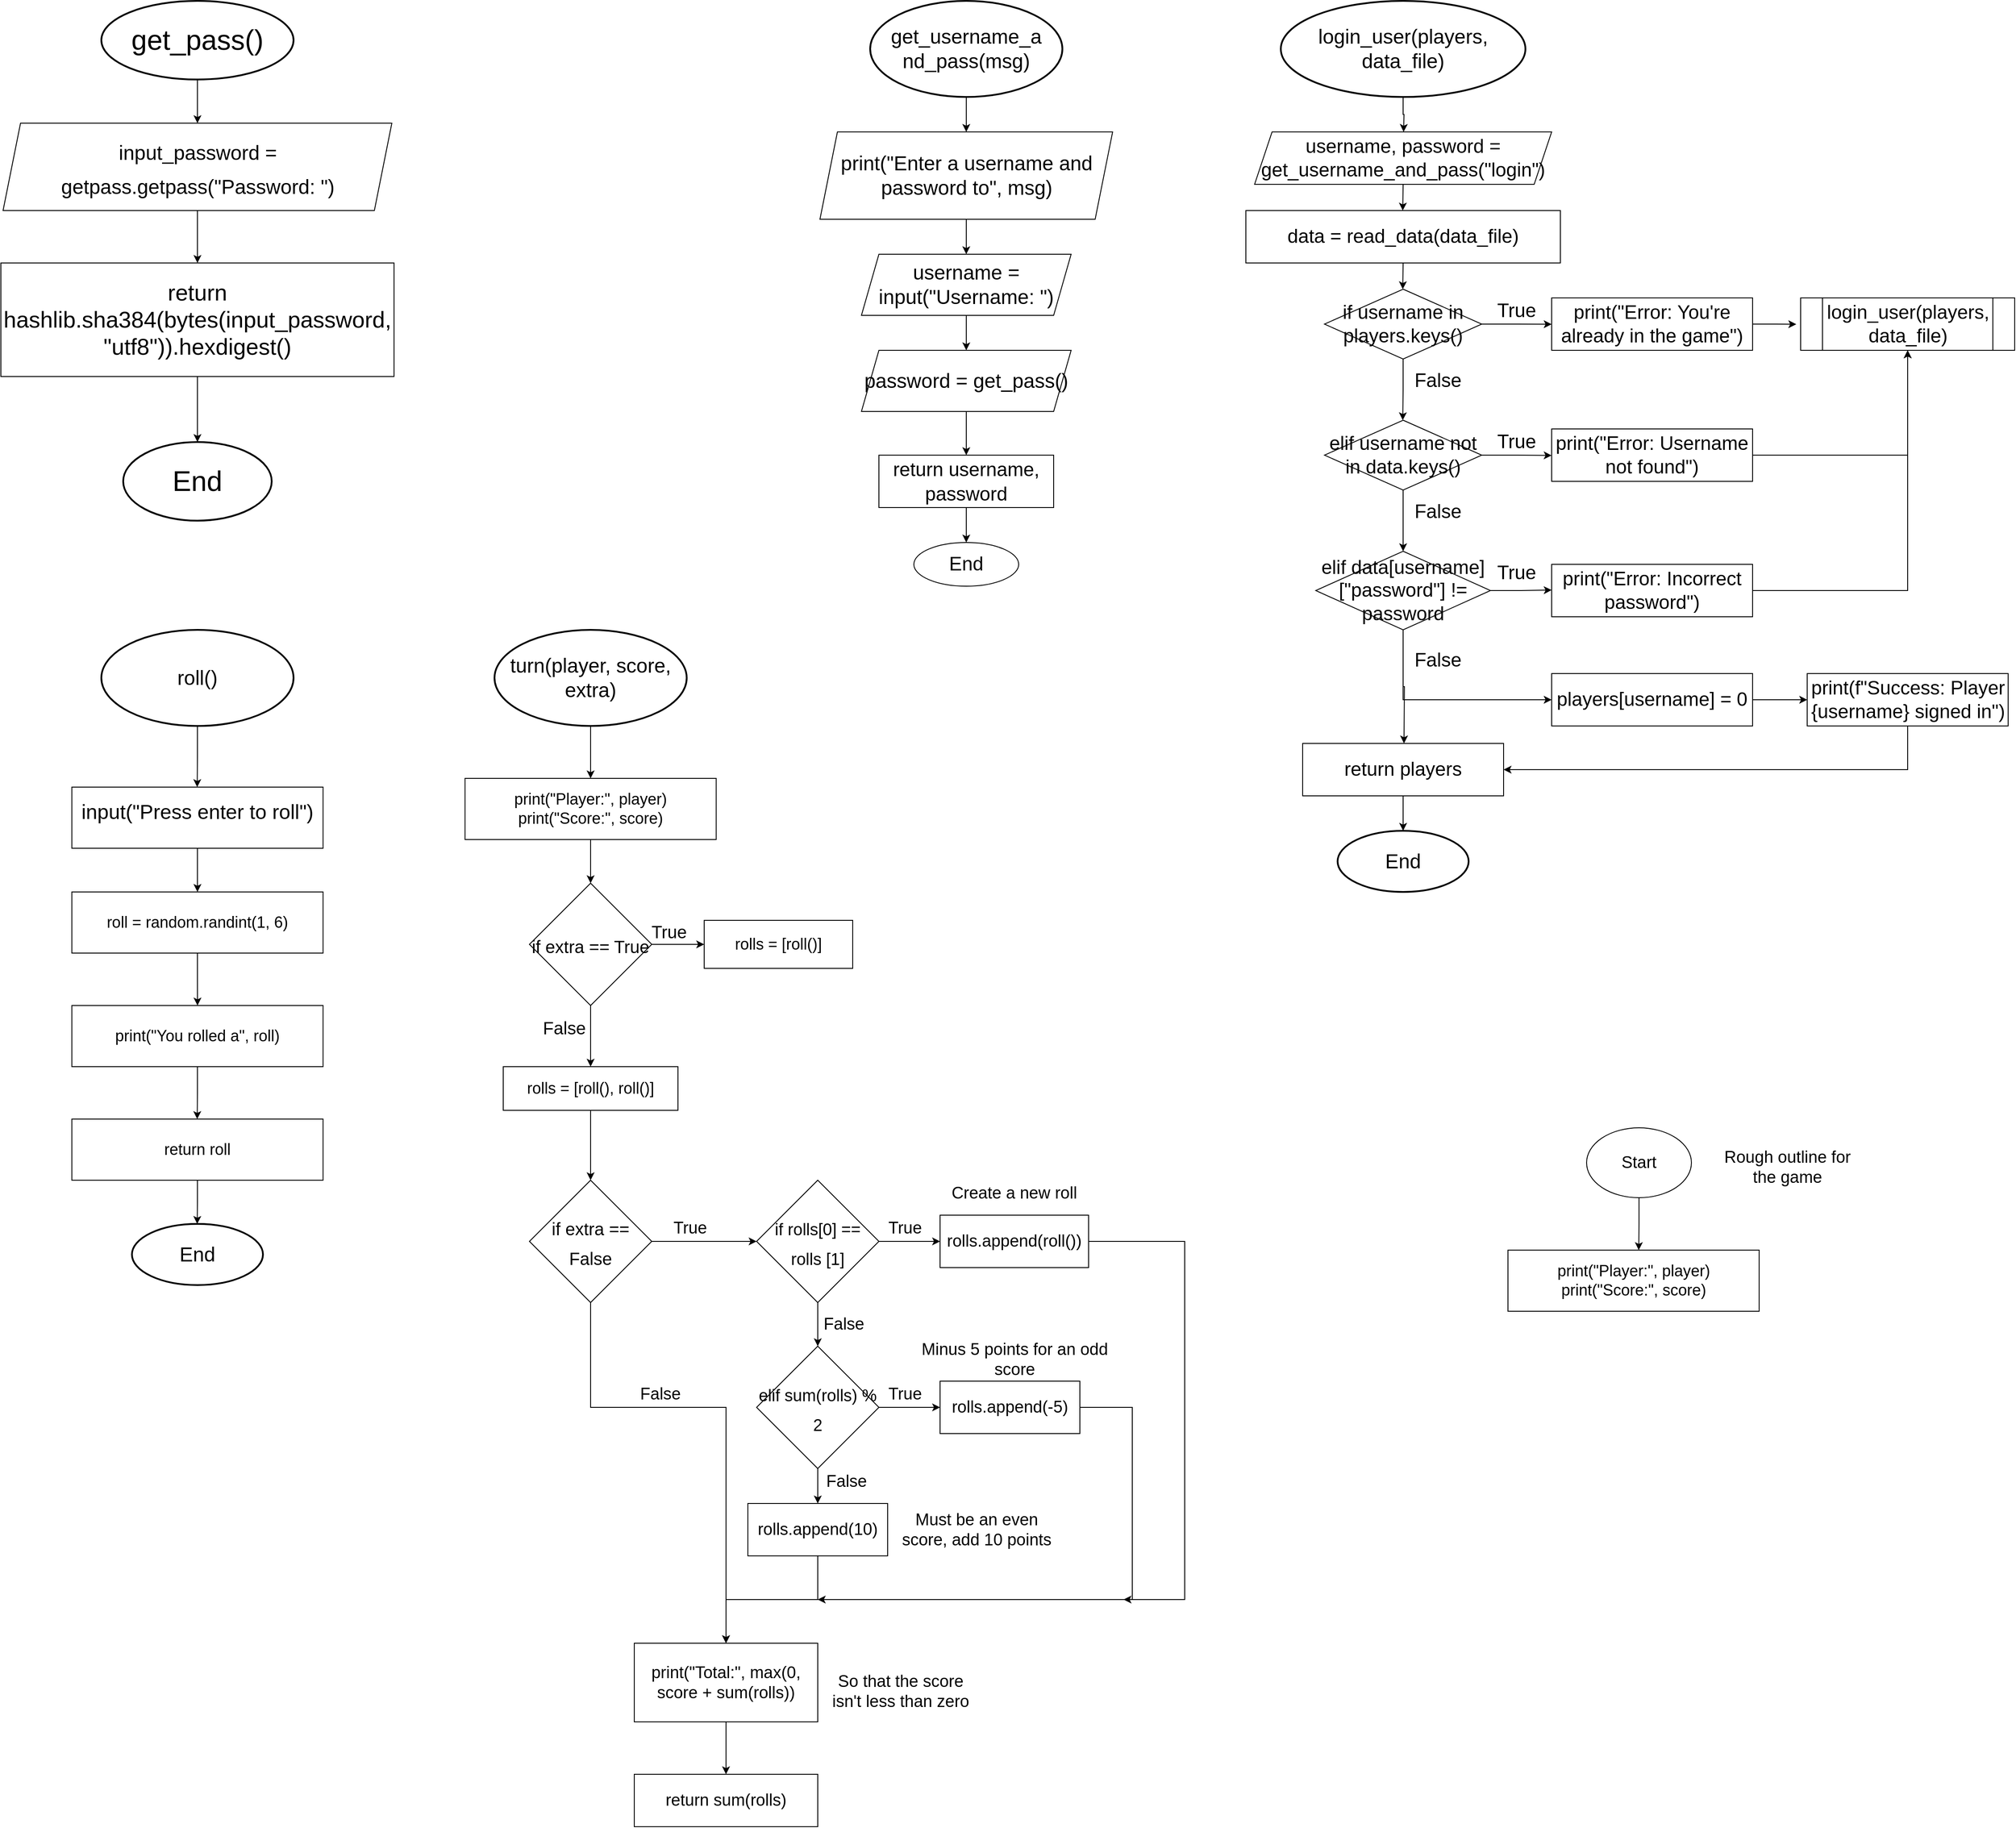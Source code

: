 <mxfile version="16.5.3" type="github">
  <diagram id="77Xqb_GyDHE73yTC1ldz" name="Page-1">
    <mxGraphModel dx="2946" dy="1640" grid="1" gridSize="10" guides="1" tooltips="1" connect="1" arrows="1" fold="1" page="1" pageScale="1" pageWidth="850" pageHeight="1100" math="0" shadow="0">
      <root>
        <mxCell id="0" />
        <mxCell id="1" parent="0" />
        <mxCell id="ASfitrD3TOGPdoO7HqSY-3" style="edgeStyle=orthogonalEdgeStyle;rounded=0;orthogonalLoop=1;jettySize=auto;html=1;exitX=0.5;exitY=1;exitDx=0;exitDy=0;exitPerimeter=0;fontSize=32;entryX=0.5;entryY=0;entryDx=0;entryDy=0;" parent="1" source="ASfitrD3TOGPdoO7HqSY-2" target="ASfitrD3TOGPdoO7HqSY-4" edge="1">
          <mxGeometry relative="1" as="geometry">
            <mxPoint x="290" y="200" as="targetPoint" />
          </mxGeometry>
        </mxCell>
        <mxCell id="ASfitrD3TOGPdoO7HqSY-2" value="&lt;font style=&quot;font-size: 32px&quot;&gt;get_pass()&lt;/font&gt;" style="strokeWidth=2;html=1;shape=mxgraph.flowchart.start_1;whiteSpace=wrap;" parent="1" vertex="1">
          <mxGeometry x="180" y="90" width="220" height="90" as="geometry" />
        </mxCell>
        <mxCell id="ASfitrD3TOGPdoO7HqSY-5" style="edgeStyle=orthogonalEdgeStyle;rounded=0;orthogonalLoop=1;jettySize=auto;html=1;exitX=0.5;exitY=1;exitDx=0;exitDy=0;fontSize=18;" parent="1" source="ASfitrD3TOGPdoO7HqSY-4" edge="1">
          <mxGeometry relative="1" as="geometry">
            <mxPoint x="290" y="390" as="targetPoint" />
          </mxGeometry>
        </mxCell>
        <mxCell id="ASfitrD3TOGPdoO7HqSY-4" value="&lt;font style=&quot;font-size: 23px&quot;&gt;input_password = getpass.getpass(&quot;Password: &quot;)&lt;/font&gt;" style="shape=parallelogram;perimeter=parallelogramPerimeter;whiteSpace=wrap;html=1;fixedSize=1;fontSize=32;" parent="1" vertex="1">
          <mxGeometry x="67.5" y="230" width="445" height="100" as="geometry" />
        </mxCell>
        <mxCell id="ASfitrD3TOGPdoO7HqSY-8" style="edgeStyle=orthogonalEdgeStyle;rounded=0;orthogonalLoop=1;jettySize=auto;html=1;exitX=0.5;exitY=1;exitDx=0;exitDy=0;entryX=0.5;entryY=0;entryDx=0;entryDy=0;entryPerimeter=0;fontSize=23;" parent="1" source="ASfitrD3TOGPdoO7HqSY-6" target="ASfitrD3TOGPdoO7HqSY-7" edge="1">
          <mxGeometry relative="1" as="geometry" />
        </mxCell>
        <mxCell id="ASfitrD3TOGPdoO7HqSY-6" value="&lt;font style=&quot;font-size: 26px&quot;&gt;return hashlib.sha384(bytes(input_password, &quot;utf8&quot;)).hexdigest()&lt;/font&gt;" style="rounded=0;whiteSpace=wrap;html=1;fontSize=18;" parent="1" vertex="1">
          <mxGeometry x="65" y="390" width="450" height="130" as="geometry" />
        </mxCell>
        <mxCell id="ASfitrD3TOGPdoO7HqSY-7" value="&lt;font style=&quot;font-size: 32px&quot;&gt;End&lt;/font&gt;" style="strokeWidth=2;html=1;shape=mxgraph.flowchart.start_1;whiteSpace=wrap;" parent="1" vertex="1">
          <mxGeometry x="205" y="595" width="170" height="90" as="geometry" />
        </mxCell>
        <mxCell id="ASfitrD3TOGPdoO7HqSY-10" style="edgeStyle=orthogonalEdgeStyle;rounded=0;orthogonalLoop=1;jettySize=auto;html=1;exitX=0.5;exitY=1;exitDx=0;exitDy=0;exitPerimeter=0;fontSize=23;" parent="1" source="ASfitrD3TOGPdoO7HqSY-9" edge="1">
          <mxGeometry relative="1" as="geometry">
            <mxPoint x="1170" y="240" as="targetPoint" />
          </mxGeometry>
        </mxCell>
        <mxCell id="ASfitrD3TOGPdoO7HqSY-9" value="get_username_a nd_pass(msg)" style="strokeWidth=2;html=1;shape=mxgraph.flowchart.start_1;whiteSpace=wrap;fontSize=23;" parent="1" vertex="1">
          <mxGeometry x="1060" y="90" width="220" height="110" as="geometry" />
        </mxCell>
        <mxCell id="ASfitrD3TOGPdoO7HqSY-12" style="edgeStyle=orthogonalEdgeStyle;rounded=0;orthogonalLoop=1;jettySize=auto;html=1;exitX=0.5;exitY=1;exitDx=0;exitDy=0;fontSize=23;" parent="1" source="ASfitrD3TOGPdoO7HqSY-11" edge="1">
          <mxGeometry relative="1" as="geometry">
            <mxPoint x="1170" y="380" as="targetPoint" />
          </mxGeometry>
        </mxCell>
        <mxCell id="ASfitrD3TOGPdoO7HqSY-11" value="print(&quot;Enter a username and password to&quot;, msg)" style="shape=parallelogram;perimeter=parallelogramPerimeter;whiteSpace=wrap;html=1;fixedSize=1;fontSize=23;" parent="1" vertex="1">
          <mxGeometry x="1002.5" y="240" width="335" height="100" as="geometry" />
        </mxCell>
        <mxCell id="ASfitrD3TOGPdoO7HqSY-15" style="edgeStyle=orthogonalEdgeStyle;rounded=0;orthogonalLoop=1;jettySize=auto;html=1;exitX=0.5;exitY=1;exitDx=0;exitDy=0;entryX=0.5;entryY=0;entryDx=0;entryDy=0;fontSize=23;" parent="1" source="ASfitrD3TOGPdoO7HqSY-13" target="ASfitrD3TOGPdoO7HqSY-14" edge="1">
          <mxGeometry relative="1" as="geometry" />
        </mxCell>
        <mxCell id="ASfitrD3TOGPdoO7HqSY-13" value="username = input(&quot;Username: &quot;)" style="shape=parallelogram;perimeter=parallelogramPerimeter;whiteSpace=wrap;html=1;fixedSize=1;fontSize=23;" parent="1" vertex="1">
          <mxGeometry x="1050" y="380" width="240" height="70" as="geometry" />
        </mxCell>
        <mxCell id="ASfitrD3TOGPdoO7HqSY-16" style="edgeStyle=orthogonalEdgeStyle;rounded=0;orthogonalLoop=1;jettySize=auto;html=1;exitX=0.5;exitY=1;exitDx=0;exitDy=0;fontSize=23;" parent="1" source="ASfitrD3TOGPdoO7HqSY-14" edge="1">
          <mxGeometry relative="1" as="geometry">
            <mxPoint x="1170" y="610" as="targetPoint" />
          </mxGeometry>
        </mxCell>
        <mxCell id="ASfitrD3TOGPdoO7HqSY-14" value="password = get_pass()" style="shape=parallelogram;perimeter=parallelogramPerimeter;whiteSpace=wrap;html=1;fixedSize=1;fontSize=23;" parent="1" vertex="1">
          <mxGeometry x="1050" y="490" width="240" height="70" as="geometry" />
        </mxCell>
        <mxCell id="ASfitrD3TOGPdoO7HqSY-18" style="edgeStyle=orthogonalEdgeStyle;rounded=0;orthogonalLoop=1;jettySize=auto;html=1;exitX=0.5;exitY=1;exitDx=0;exitDy=0;fontSize=22;" parent="1" source="ASfitrD3TOGPdoO7HqSY-17" edge="1">
          <mxGeometry relative="1" as="geometry">
            <mxPoint x="1170" y="710" as="targetPoint" />
          </mxGeometry>
        </mxCell>
        <mxCell id="ASfitrD3TOGPdoO7HqSY-17" value="&lt;font style=&quot;font-size: 22px&quot;&gt;return username, password&lt;/font&gt;" style="rounded=0;whiteSpace=wrap;html=1;fontSize=23;" parent="1" vertex="1">
          <mxGeometry x="1070" y="610" width="200" height="60" as="geometry" />
        </mxCell>
        <mxCell id="ASfitrD3TOGPdoO7HqSY-19" value="End" style="ellipse;whiteSpace=wrap;html=1;fontSize=22;" parent="1" vertex="1">
          <mxGeometry x="1110" y="710" width="120" height="50" as="geometry" />
        </mxCell>
        <mxCell id="ASfitrD3TOGPdoO7HqSY-21" style="edgeStyle=orthogonalEdgeStyle;rounded=0;orthogonalLoop=1;jettySize=auto;html=1;exitX=0.5;exitY=1;exitDx=0;exitDy=0;exitPerimeter=0;fontSize=22;" parent="1" source="ASfitrD3TOGPdoO7HqSY-20" edge="1">
          <mxGeometry relative="1" as="geometry">
            <mxPoint x="1670.529" y="240" as="targetPoint" />
          </mxGeometry>
        </mxCell>
        <mxCell id="ASfitrD3TOGPdoO7HqSY-20" value="login_user(players, data_file)" style="strokeWidth=2;html=1;shape=mxgraph.flowchart.start_1;whiteSpace=wrap;fontSize=23;" parent="1" vertex="1">
          <mxGeometry x="1530" y="90" width="280" height="110" as="geometry" />
        </mxCell>
        <mxCell id="ASfitrD3TOGPdoO7HqSY-25" style="edgeStyle=orthogonalEdgeStyle;rounded=0;orthogonalLoop=1;jettySize=auto;html=1;exitX=0.5;exitY=1;exitDx=0;exitDy=0;fontSize=22;" parent="1" source="ASfitrD3TOGPdoO7HqSY-24" edge="1">
          <mxGeometry relative="1" as="geometry">
            <mxPoint x="1669.571" y="330" as="targetPoint" />
          </mxGeometry>
        </mxCell>
        <mxCell id="ASfitrD3TOGPdoO7HqSY-24" value="username, password = get_username_and_pass(&quot;login&quot;)" style="shape=parallelogram;perimeter=parallelogramPerimeter;whiteSpace=wrap;html=1;fixedSize=1;fontSize=22;" parent="1" vertex="1">
          <mxGeometry x="1500" y="240" width="340" height="60" as="geometry" />
        </mxCell>
        <mxCell id="ASfitrD3TOGPdoO7HqSY-27" style="edgeStyle=orthogonalEdgeStyle;rounded=0;orthogonalLoop=1;jettySize=auto;html=1;exitX=0.5;exitY=1;exitDx=0;exitDy=0;fontSize=22;" parent="1" source="ASfitrD3TOGPdoO7HqSY-26" edge="1">
          <mxGeometry relative="1" as="geometry">
            <mxPoint x="1669.571" y="420" as="targetPoint" />
          </mxGeometry>
        </mxCell>
        <mxCell id="ASfitrD3TOGPdoO7HqSY-26" value="data = read_data(data_file)" style="rounded=0;whiteSpace=wrap;html=1;fontSize=22;" parent="1" vertex="1">
          <mxGeometry x="1490" y="330" width="360" height="60" as="geometry" />
        </mxCell>
        <mxCell id="ASfitrD3TOGPdoO7HqSY-29" style="edgeStyle=orthogonalEdgeStyle;rounded=0;orthogonalLoop=1;jettySize=auto;html=1;exitX=1;exitY=0.5;exitDx=0;exitDy=0;fontSize=22;" parent="1" source="ASfitrD3TOGPdoO7HqSY-28" edge="1">
          <mxGeometry relative="1" as="geometry">
            <mxPoint x="1840" y="460.143" as="targetPoint" />
          </mxGeometry>
        </mxCell>
        <mxCell id="ASfitrD3TOGPdoO7HqSY-31" style="edgeStyle=orthogonalEdgeStyle;rounded=0;orthogonalLoop=1;jettySize=auto;html=1;exitX=0.5;exitY=1;exitDx=0;exitDy=0;fontSize=22;" parent="1" source="ASfitrD3TOGPdoO7HqSY-28" edge="1">
          <mxGeometry relative="1" as="geometry">
            <mxPoint x="1669.571" y="570" as="targetPoint" />
          </mxGeometry>
        </mxCell>
        <mxCell id="ASfitrD3TOGPdoO7HqSY-28" value="if username in players.keys()" style="rhombus;whiteSpace=wrap;html=1;fontSize=22;" parent="1" vertex="1">
          <mxGeometry x="1580" y="420" width="180" height="80" as="geometry" />
        </mxCell>
        <mxCell id="ASfitrD3TOGPdoO7HqSY-30" value="True" style="text;html=1;strokeColor=none;fillColor=none;align=center;verticalAlign=middle;whiteSpace=wrap;rounded=0;fontSize=22;" parent="1" vertex="1">
          <mxGeometry x="1770" y="430" width="60" height="30" as="geometry" />
        </mxCell>
        <mxCell id="ASfitrD3TOGPdoO7HqSY-32" value="False" style="text;html=1;strokeColor=none;fillColor=none;align=center;verticalAlign=middle;whiteSpace=wrap;rounded=0;fontSize=22;" parent="1" vertex="1">
          <mxGeometry x="1680" y="510" width="60" height="30" as="geometry" />
        </mxCell>
        <mxCell id="ASfitrD3TOGPdoO7HqSY-34" style="edgeStyle=orthogonalEdgeStyle;rounded=0;orthogonalLoop=1;jettySize=auto;html=1;exitX=1;exitY=0.5;exitDx=0;exitDy=0;fontSize=22;" parent="1" source="ASfitrD3TOGPdoO7HqSY-33" edge="1">
          <mxGeometry relative="1" as="geometry">
            <mxPoint x="2120" y="460.143" as="targetPoint" />
          </mxGeometry>
        </mxCell>
        <mxCell id="ASfitrD3TOGPdoO7HqSY-33" value="print(&quot;Error: You&#39;re already in the game&quot;)" style="rounded=0;whiteSpace=wrap;html=1;fontSize=22;" parent="1" vertex="1">
          <mxGeometry x="1840" y="430" width="230" height="60" as="geometry" />
        </mxCell>
        <mxCell id="ASfitrD3TOGPdoO7HqSY-35" value="login_user(players, data_file)" style="shape=process;whiteSpace=wrap;html=1;backgroundOutline=1;fontSize=22;" parent="1" vertex="1">
          <mxGeometry x="2125" y="430" width="245" height="60" as="geometry" />
        </mxCell>
        <mxCell id="ASfitrD3TOGPdoO7HqSY-37" style="edgeStyle=orthogonalEdgeStyle;rounded=0;orthogonalLoop=1;jettySize=auto;html=1;exitX=1;exitY=0.5;exitDx=0;exitDy=0;fontSize=22;" parent="1" source="ASfitrD3TOGPdoO7HqSY-36" edge="1">
          <mxGeometry relative="1" as="geometry">
            <mxPoint x="1840" y="610.333" as="targetPoint" />
          </mxGeometry>
        </mxCell>
        <mxCell id="ASfitrD3TOGPdoO7HqSY-42" style="edgeStyle=orthogonalEdgeStyle;rounded=0;orthogonalLoop=1;jettySize=auto;html=1;exitX=0.5;exitY=1;exitDx=0;exitDy=0;fontSize=22;" parent="1" source="ASfitrD3TOGPdoO7HqSY-36" edge="1">
          <mxGeometry relative="1" as="geometry">
            <mxPoint x="1670" y="720" as="targetPoint" />
          </mxGeometry>
        </mxCell>
        <mxCell id="ASfitrD3TOGPdoO7HqSY-36" value="elif username not in data.keys()" style="rhombus;whiteSpace=wrap;html=1;fontSize=22;" parent="1" vertex="1">
          <mxGeometry x="1580" y="570" width="180" height="80" as="geometry" />
        </mxCell>
        <mxCell id="ASfitrD3TOGPdoO7HqSY-38" value="True" style="text;html=1;strokeColor=none;fillColor=none;align=center;verticalAlign=middle;whiteSpace=wrap;rounded=0;fontSize=22;" parent="1" vertex="1">
          <mxGeometry x="1770" y="580" width="60" height="30" as="geometry" />
        </mxCell>
        <mxCell id="ASfitrD3TOGPdoO7HqSY-41" style="edgeStyle=orthogonalEdgeStyle;rounded=0;orthogonalLoop=1;jettySize=auto;html=1;exitX=1;exitY=0.5;exitDx=0;exitDy=0;entryX=0.5;entryY=1;entryDx=0;entryDy=0;fontSize=22;" parent="1" source="ASfitrD3TOGPdoO7HqSY-39" target="ASfitrD3TOGPdoO7HqSY-35" edge="1">
          <mxGeometry relative="1" as="geometry" />
        </mxCell>
        <mxCell id="ASfitrD3TOGPdoO7HqSY-39" value="print(&quot;Error: Username not found&quot;)" style="rounded=0;whiteSpace=wrap;html=1;fontSize=22;" parent="1" vertex="1">
          <mxGeometry x="1840" y="580" width="230" height="60" as="geometry" />
        </mxCell>
        <mxCell id="ASfitrD3TOGPdoO7HqSY-43" value="False" style="text;html=1;strokeColor=none;fillColor=none;align=center;verticalAlign=middle;whiteSpace=wrap;rounded=0;fontSize=22;" parent="1" vertex="1">
          <mxGeometry x="1680" y="660" width="60" height="30" as="geometry" />
        </mxCell>
        <mxCell id="ASfitrD3TOGPdoO7HqSY-45" style="edgeStyle=orthogonalEdgeStyle;rounded=0;orthogonalLoop=1;jettySize=auto;html=1;exitX=1;exitY=0.5;exitDx=0;exitDy=0;fontSize=22;" parent="1" source="ASfitrD3TOGPdoO7HqSY-44" edge="1">
          <mxGeometry relative="1" as="geometry">
            <mxPoint x="1840" y="764.429" as="targetPoint" />
          </mxGeometry>
        </mxCell>
        <mxCell id="ASfitrD3TOGPdoO7HqSY-57" style="edgeStyle=orthogonalEdgeStyle;rounded=0;orthogonalLoop=1;jettySize=auto;html=1;exitX=0.5;exitY=1;exitDx=0;exitDy=0;entryX=0;entryY=0.5;entryDx=0;entryDy=0;fontSize=22;" parent="1" source="ASfitrD3TOGPdoO7HqSY-44" target="ASfitrD3TOGPdoO7HqSY-55" edge="1">
          <mxGeometry relative="1" as="geometry">
            <Array as="points">
              <mxPoint x="1670" y="890" />
            </Array>
          </mxGeometry>
        </mxCell>
        <mxCell id="ASfitrD3TOGPdoO7HqSY-62" style="edgeStyle=orthogonalEdgeStyle;rounded=0;orthogonalLoop=1;jettySize=auto;html=1;exitX=0.5;exitY=1;exitDx=0;exitDy=0;fontSize=22;" parent="1" source="ASfitrD3TOGPdoO7HqSY-44" edge="1">
          <mxGeometry relative="1" as="geometry">
            <mxPoint x="1671" y="940" as="targetPoint" />
          </mxGeometry>
        </mxCell>
        <mxCell id="ASfitrD3TOGPdoO7HqSY-44" value="elif data[username][&quot;password&quot;] != password" style="rhombus;whiteSpace=wrap;html=1;fontSize=22;" parent="1" vertex="1">
          <mxGeometry x="1570" y="720" width="200" height="90" as="geometry" />
        </mxCell>
        <mxCell id="ASfitrD3TOGPdoO7HqSY-46" value="True" style="text;html=1;strokeColor=none;fillColor=none;align=center;verticalAlign=middle;whiteSpace=wrap;rounded=0;fontSize=22;" parent="1" vertex="1">
          <mxGeometry x="1770" y="730" width="60" height="30" as="geometry" />
        </mxCell>
        <mxCell id="ASfitrD3TOGPdoO7HqSY-48" style="edgeStyle=orthogonalEdgeStyle;rounded=0;orthogonalLoop=1;jettySize=auto;html=1;exitX=1;exitY=0.5;exitDx=0;exitDy=0;entryX=0.5;entryY=1;entryDx=0;entryDy=0;fontSize=22;" parent="1" source="ASfitrD3TOGPdoO7HqSY-47" target="ASfitrD3TOGPdoO7HqSY-35" edge="1">
          <mxGeometry relative="1" as="geometry" />
        </mxCell>
        <mxCell id="ASfitrD3TOGPdoO7HqSY-47" value="print(&quot;Error: Incorrect password&quot;)" style="rounded=0;whiteSpace=wrap;html=1;fontSize=22;" parent="1" vertex="1">
          <mxGeometry x="1840" y="735" width="230" height="60" as="geometry" />
        </mxCell>
        <mxCell id="ASfitrD3TOGPdoO7HqSY-60" style="edgeStyle=orthogonalEdgeStyle;rounded=0;orthogonalLoop=1;jettySize=auto;html=1;exitX=1;exitY=0.5;exitDx=0;exitDy=0;entryX=0;entryY=0.5;entryDx=0;entryDy=0;fontSize=22;" parent="1" source="ASfitrD3TOGPdoO7HqSY-55" target="ASfitrD3TOGPdoO7HqSY-59" edge="1">
          <mxGeometry relative="1" as="geometry" />
        </mxCell>
        <mxCell id="ASfitrD3TOGPdoO7HqSY-55" value="players[username] = 0" style="rounded=0;whiteSpace=wrap;html=1;fontSize=22;" parent="1" vertex="1">
          <mxGeometry x="1840" y="860" width="230" height="60" as="geometry" />
        </mxCell>
        <mxCell id="ASfitrD3TOGPdoO7HqSY-58" value="False" style="text;html=1;strokeColor=none;fillColor=none;align=center;verticalAlign=middle;whiteSpace=wrap;rounded=0;fontSize=22;" parent="1" vertex="1">
          <mxGeometry x="1680" y="830" width="60" height="30" as="geometry" />
        </mxCell>
        <mxCell id="ASfitrD3TOGPdoO7HqSY-65" style="edgeStyle=orthogonalEdgeStyle;rounded=0;orthogonalLoop=1;jettySize=auto;html=1;exitX=0.5;exitY=1;exitDx=0;exitDy=0;entryX=1;entryY=0.5;entryDx=0;entryDy=0;fontSize=22;" parent="1" source="ASfitrD3TOGPdoO7HqSY-59" target="ASfitrD3TOGPdoO7HqSY-63" edge="1">
          <mxGeometry relative="1" as="geometry" />
        </mxCell>
        <mxCell id="ASfitrD3TOGPdoO7HqSY-59" value="print(f&quot;Success: Player {username} signed in&quot;)" style="rounded=0;whiteSpace=wrap;html=1;fontSize=22;" parent="1" vertex="1">
          <mxGeometry x="2132.5" y="860" width="230" height="60" as="geometry" />
        </mxCell>
        <mxCell id="ASfitrD3TOGPdoO7HqSY-70" style="edgeStyle=orthogonalEdgeStyle;rounded=0;orthogonalLoop=1;jettySize=auto;html=1;exitX=0.5;exitY=1;exitDx=0;exitDy=0;entryX=0.5;entryY=0;entryDx=0;entryDy=0;entryPerimeter=0;fontSize=22;" parent="1" source="ASfitrD3TOGPdoO7HqSY-63" target="ASfitrD3TOGPdoO7HqSY-68" edge="1">
          <mxGeometry relative="1" as="geometry" />
        </mxCell>
        <mxCell id="ASfitrD3TOGPdoO7HqSY-63" value="return players" style="rounded=0;whiteSpace=wrap;html=1;fontSize=22;" parent="1" vertex="1">
          <mxGeometry x="1555" y="940" width="230" height="60" as="geometry" />
        </mxCell>
        <mxCell id="ASfitrD3TOGPdoO7HqSY-68" value="End" style="strokeWidth=2;html=1;shape=mxgraph.flowchart.start_1;whiteSpace=wrap;fontSize=23;" parent="1" vertex="1">
          <mxGeometry x="1595" y="1040" width="150" height="70" as="geometry" />
        </mxCell>
        <mxCell id="6E3IOvhkwLbArslgPTto-3" style="edgeStyle=orthogonalEdgeStyle;rounded=0;orthogonalLoop=1;jettySize=auto;html=1;exitX=0.5;exitY=1;exitDx=0;exitDy=0;exitPerimeter=0;" edge="1" parent="1" source="6E3IOvhkwLbArslgPTto-2">
          <mxGeometry relative="1" as="geometry">
            <mxPoint x="289.714" y="990" as="targetPoint" />
          </mxGeometry>
        </mxCell>
        <mxCell id="6E3IOvhkwLbArslgPTto-2" value="roll()" style="strokeWidth=2;html=1;shape=mxgraph.flowchart.start_1;whiteSpace=wrap;fontSize=23;" vertex="1" parent="1">
          <mxGeometry x="180" y="810" width="220" height="110" as="geometry" />
        </mxCell>
        <mxCell id="6E3IOvhkwLbArslgPTto-7" style="edgeStyle=orthogonalEdgeStyle;rounded=0;orthogonalLoop=1;jettySize=auto;html=1;exitX=0.5;exitY=1;exitDx=0;exitDy=0;entryX=0.5;entryY=0;entryDx=0;entryDy=0;fontSize=28;" edge="1" parent="1" source="6E3IOvhkwLbArslgPTto-4" target="6E3IOvhkwLbArslgPTto-5">
          <mxGeometry relative="1" as="geometry" />
        </mxCell>
        <mxCell id="6E3IOvhkwLbArslgPTto-4" value="&lt;font style=&quot;font-size: 28px&quot;&gt;&lt;sup&gt;input(&quot;Press enter to roll&quot;)&lt;br style=&quot;font-size: 28px&quot;&gt;&lt;/sup&gt;&lt;/font&gt;" style="rounded=0;whiteSpace=wrap;html=1;fontSize=18;" vertex="1" parent="1">
          <mxGeometry x="146.25" y="990" width="287.5" height="70" as="geometry" />
        </mxCell>
        <mxCell id="6E3IOvhkwLbArslgPTto-9" style="edgeStyle=orthogonalEdgeStyle;rounded=0;orthogonalLoop=1;jettySize=auto;html=1;exitX=0.5;exitY=1;exitDx=0;exitDy=0;fontSize=28;" edge="1" parent="1" source="6E3IOvhkwLbArslgPTto-5" target="6E3IOvhkwLbArslgPTto-8">
          <mxGeometry relative="1" as="geometry" />
        </mxCell>
        <mxCell id="6E3IOvhkwLbArslgPTto-5" value="roll = random.randint(1, 6)" style="rounded=0;whiteSpace=wrap;html=1;fontSize=18;" vertex="1" parent="1">
          <mxGeometry x="146.25" y="1110" width="287.5" height="70" as="geometry" />
        </mxCell>
        <mxCell id="6E3IOvhkwLbArslgPTto-10" style="edgeStyle=orthogonalEdgeStyle;rounded=0;orthogonalLoop=1;jettySize=auto;html=1;exitX=0.5;exitY=1;exitDx=0;exitDy=0;fontSize=28;" edge="1" parent="1" source="6E3IOvhkwLbArslgPTto-8">
          <mxGeometry relative="1" as="geometry">
            <mxPoint x="289.714" y="1370" as="targetPoint" />
          </mxGeometry>
        </mxCell>
        <mxCell id="6E3IOvhkwLbArslgPTto-8" value="print(&quot;You rolled a&quot;, roll)" style="rounded=0;whiteSpace=wrap;html=1;fontSize=18;" vertex="1" parent="1">
          <mxGeometry x="146.25" y="1240" width="287.5" height="70" as="geometry" />
        </mxCell>
        <mxCell id="6E3IOvhkwLbArslgPTto-12" style="edgeStyle=orthogonalEdgeStyle;rounded=0;orthogonalLoop=1;jettySize=auto;html=1;exitX=0.5;exitY=1;exitDx=0;exitDy=0;fontSize=28;" edge="1" parent="1" source="6E3IOvhkwLbArslgPTto-11">
          <mxGeometry relative="1" as="geometry">
            <mxPoint x="289.714" y="1490" as="targetPoint" />
          </mxGeometry>
        </mxCell>
        <mxCell id="6E3IOvhkwLbArslgPTto-11" value="return roll" style="rounded=0;whiteSpace=wrap;html=1;fontSize=18;" vertex="1" parent="1">
          <mxGeometry x="146.25" y="1370" width="287.5" height="70" as="geometry" />
        </mxCell>
        <mxCell id="6E3IOvhkwLbArslgPTto-13" value="End" style="strokeWidth=2;html=1;shape=mxgraph.flowchart.start_1;whiteSpace=wrap;fontSize=23;" vertex="1" parent="1">
          <mxGeometry x="215" y="1490" width="150" height="70" as="geometry" />
        </mxCell>
        <mxCell id="6E3IOvhkwLbArslgPTto-15" style="edgeStyle=orthogonalEdgeStyle;rounded=0;orthogonalLoop=1;jettySize=auto;html=1;exitX=0.5;exitY=1;exitDx=0;exitDy=0;exitPerimeter=0;fontSize=28;" edge="1" parent="1" source="6E3IOvhkwLbArslgPTto-14">
          <mxGeometry relative="1" as="geometry">
            <mxPoint x="740" y="980" as="targetPoint" />
          </mxGeometry>
        </mxCell>
        <mxCell id="6E3IOvhkwLbArslgPTto-14" value="turn(player, score, extra)" style="strokeWidth=2;html=1;shape=mxgraph.flowchart.start_1;whiteSpace=wrap;fontSize=23;" vertex="1" parent="1">
          <mxGeometry x="630" y="810" width="220" height="110" as="geometry" />
        </mxCell>
        <mxCell id="6E3IOvhkwLbArslgPTto-17" style="edgeStyle=orthogonalEdgeStyle;rounded=0;orthogonalLoop=1;jettySize=auto;html=1;exitX=0.5;exitY=1;exitDx=0;exitDy=0;fontSize=28;" edge="1" parent="1" source="6E3IOvhkwLbArslgPTto-16">
          <mxGeometry relative="1" as="geometry">
            <mxPoint x="740" y="1100" as="targetPoint" />
          </mxGeometry>
        </mxCell>
        <mxCell id="6E3IOvhkwLbArslgPTto-16" value="&lt;div&gt;print(&quot;Player:&quot;, player)&lt;/div&gt;&lt;div&gt;print(&quot;Score:&quot;, score)&lt;br&gt;&lt;/div&gt;" style="rounded=0;whiteSpace=wrap;html=1;fontSize=18;" vertex="1" parent="1">
          <mxGeometry x="596.25" y="980" width="287.5" height="70" as="geometry" />
        </mxCell>
        <mxCell id="6E3IOvhkwLbArslgPTto-20" style="edgeStyle=orthogonalEdgeStyle;rounded=0;orthogonalLoop=1;jettySize=auto;html=1;exitX=1;exitY=0.5;exitDx=0;exitDy=0;fontSize=20;" edge="1" parent="1" source="6E3IOvhkwLbArslgPTto-19">
          <mxGeometry relative="1" as="geometry">
            <mxPoint x="870" y="1170" as="targetPoint" />
          </mxGeometry>
        </mxCell>
        <mxCell id="6E3IOvhkwLbArslgPTto-22" style="edgeStyle=orthogonalEdgeStyle;rounded=0;orthogonalLoop=1;jettySize=auto;html=1;exitX=0.5;exitY=1;exitDx=0;exitDy=0;fontSize=20;" edge="1" parent="1" source="6E3IOvhkwLbArslgPTto-19">
          <mxGeometry relative="1" as="geometry">
            <mxPoint x="740" y="1310" as="targetPoint" />
          </mxGeometry>
        </mxCell>
        <mxCell id="6E3IOvhkwLbArslgPTto-19" value="&lt;font style=&quot;font-size: 20px&quot;&gt;if extra == True&lt;br&gt;&lt;/font&gt;" style="rhombus;whiteSpace=wrap;html=1;fontSize=28;" vertex="1" parent="1">
          <mxGeometry x="670" y="1100" width="140" height="140" as="geometry" />
        </mxCell>
        <mxCell id="6E3IOvhkwLbArslgPTto-21" value="rolls = [roll()]" style="rounded=0;whiteSpace=wrap;html=1;fontSize=18;" vertex="1" parent="1">
          <mxGeometry x="870" y="1142.5" width="170" height="55" as="geometry" />
        </mxCell>
        <mxCell id="6E3IOvhkwLbArslgPTto-26" style="edgeStyle=orthogonalEdgeStyle;rounded=0;orthogonalLoop=1;jettySize=auto;html=1;exitX=0.5;exitY=1;exitDx=0;exitDy=0;fontSize=20;" edge="1" parent="1" source="6E3IOvhkwLbArslgPTto-25">
          <mxGeometry relative="1" as="geometry">
            <mxPoint x="740" y="1440" as="targetPoint" />
          </mxGeometry>
        </mxCell>
        <mxCell id="6E3IOvhkwLbArslgPTto-25" value="rolls = [roll(), roll()]" style="rounded=0;whiteSpace=wrap;html=1;fontSize=18;" vertex="1" parent="1">
          <mxGeometry x="640" y="1310" width="200" height="50" as="geometry" />
        </mxCell>
        <mxCell id="6E3IOvhkwLbArslgPTto-30" style="edgeStyle=orthogonalEdgeStyle;rounded=0;orthogonalLoop=1;jettySize=auto;html=1;exitX=1;exitY=0.5;exitDx=0;exitDy=0;fontSize=20;" edge="1" parent="1" source="6E3IOvhkwLbArslgPTto-27">
          <mxGeometry relative="1" as="geometry">
            <mxPoint x="930" y="1510" as="targetPoint" />
          </mxGeometry>
        </mxCell>
        <mxCell id="6E3IOvhkwLbArslgPTto-53" style="edgeStyle=orthogonalEdgeStyle;rounded=0;orthogonalLoop=1;jettySize=auto;html=1;exitX=0.5;exitY=1;exitDx=0;exitDy=0;fontSize=19;" edge="1" parent="1" source="6E3IOvhkwLbArslgPTto-27" target="6E3IOvhkwLbArslgPTto-50">
          <mxGeometry relative="1" as="geometry">
            <Array as="points">
              <mxPoint x="740" y="1700" />
              <mxPoint x="895" y="1700" />
            </Array>
          </mxGeometry>
        </mxCell>
        <mxCell id="6E3IOvhkwLbArslgPTto-27" value="&lt;font style=&quot;font-size: 20px&quot;&gt;if extra == False&lt;br&gt;&lt;/font&gt;" style="rhombus;whiteSpace=wrap;html=1;fontSize=28;" vertex="1" parent="1">
          <mxGeometry x="670" y="1440" width="140" height="140" as="geometry" />
        </mxCell>
        <mxCell id="6E3IOvhkwLbArslgPTto-28" value="True" style="text;html=1;strokeColor=none;fillColor=none;align=center;verticalAlign=middle;whiteSpace=wrap;rounded=0;fontSize=20;" vertex="1" parent="1">
          <mxGeometry x="800" y="1140" width="60" height="30" as="geometry" />
        </mxCell>
        <mxCell id="6E3IOvhkwLbArslgPTto-29" value="False" style="text;html=1;strokeColor=none;fillColor=none;align=center;verticalAlign=middle;whiteSpace=wrap;rounded=0;fontSize=20;" vertex="1" parent="1">
          <mxGeometry x="680" y="1250" width="60" height="30" as="geometry" />
        </mxCell>
        <mxCell id="6E3IOvhkwLbArslgPTto-33" style="edgeStyle=orthogonalEdgeStyle;rounded=0;orthogonalLoop=1;jettySize=auto;html=1;exitX=0.5;exitY=1;exitDx=0;exitDy=0;fontSize=19;" edge="1" parent="1" source="6E3IOvhkwLbArslgPTto-31" target="6E3IOvhkwLbArslgPTto-32">
          <mxGeometry relative="1" as="geometry" />
        </mxCell>
        <mxCell id="6E3IOvhkwLbArslgPTto-37" style="edgeStyle=orthogonalEdgeStyle;rounded=0;orthogonalLoop=1;jettySize=auto;html=1;exitX=1;exitY=0.5;exitDx=0;exitDy=0;fontSize=19;" edge="1" parent="1" source="6E3IOvhkwLbArslgPTto-31">
          <mxGeometry relative="1" as="geometry">
            <mxPoint x="1140" y="1510" as="targetPoint" />
          </mxGeometry>
        </mxCell>
        <mxCell id="6E3IOvhkwLbArslgPTto-31" value="&lt;font style=&quot;font-size: 19px&quot;&gt;if rolls[0] == rolls [1]&lt;br&gt;&lt;/font&gt;" style="rhombus;whiteSpace=wrap;html=1;fontSize=28;" vertex="1" parent="1">
          <mxGeometry x="930" y="1440" width="140" height="140" as="geometry" />
        </mxCell>
        <mxCell id="6E3IOvhkwLbArslgPTto-34" style="edgeStyle=orthogonalEdgeStyle;rounded=0;orthogonalLoop=1;jettySize=auto;html=1;exitX=0.5;exitY=1;exitDx=0;exitDy=0;fontSize=19;" edge="1" parent="1" source="6E3IOvhkwLbArslgPTto-32">
          <mxGeometry relative="1" as="geometry">
            <mxPoint x="1000" y="1810" as="targetPoint" />
          </mxGeometry>
        </mxCell>
        <mxCell id="6E3IOvhkwLbArslgPTto-38" style="edgeStyle=orthogonalEdgeStyle;rounded=0;orthogonalLoop=1;jettySize=auto;html=1;exitX=1;exitY=0.5;exitDx=0;exitDy=0;fontSize=19;" edge="1" parent="1" source="6E3IOvhkwLbArslgPTto-32">
          <mxGeometry relative="1" as="geometry">
            <mxPoint x="1140" y="1700" as="targetPoint" />
          </mxGeometry>
        </mxCell>
        <mxCell id="6E3IOvhkwLbArslgPTto-32" value="&lt;font style=&quot;font-size: 19px&quot;&gt;elif sum(rolls) % 2&lt;br&gt;&lt;/font&gt;" style="rhombus;whiteSpace=wrap;html=1;fontSize=28;" vertex="1" parent="1">
          <mxGeometry x="930" y="1630" width="140" height="140" as="geometry" />
        </mxCell>
        <mxCell id="6E3IOvhkwLbArslgPTto-54" style="edgeStyle=orthogonalEdgeStyle;rounded=0;orthogonalLoop=1;jettySize=auto;html=1;exitX=0.5;exitY=1;exitDx=0;exitDy=0;entryX=0.5;entryY=0;entryDx=0;entryDy=0;fontSize=19;" edge="1" parent="1" source="6E3IOvhkwLbArslgPTto-36" target="6E3IOvhkwLbArslgPTto-50">
          <mxGeometry relative="1" as="geometry" />
        </mxCell>
        <mxCell id="6E3IOvhkwLbArslgPTto-36" value="rolls.append(10)" style="rounded=0;whiteSpace=wrap;html=1;fontSize=19;" vertex="1" parent="1">
          <mxGeometry x="920" y="1810" width="160" height="60" as="geometry" />
        </mxCell>
        <mxCell id="6E3IOvhkwLbArslgPTto-39" value="True" style="text;html=1;strokeColor=none;fillColor=none;align=center;verticalAlign=middle;whiteSpace=wrap;rounded=0;fontSize=19;" vertex="1" parent="1">
          <mxGeometry x="1070" y="1480" width="60" height="30" as="geometry" />
        </mxCell>
        <mxCell id="6E3IOvhkwLbArslgPTto-40" value="False" style="text;html=1;strokeColor=none;fillColor=none;align=center;verticalAlign=middle;whiteSpace=wrap;rounded=0;fontSize=19;" vertex="1" parent="1">
          <mxGeometry x="1000" y="1590" width="60" height="30" as="geometry" />
        </mxCell>
        <mxCell id="6E3IOvhkwLbArslgPTto-41" value="False" style="text;html=1;strokeColor=none;fillColor=none;align=center;verticalAlign=middle;whiteSpace=wrap;rounded=0;fontSize=19;" vertex="1" parent="1">
          <mxGeometry x="1002.5" y="1770" width="60" height="30" as="geometry" />
        </mxCell>
        <mxCell id="6E3IOvhkwLbArslgPTto-42" value="True" style="text;html=1;strokeColor=none;fillColor=none;align=center;verticalAlign=middle;whiteSpace=wrap;rounded=0;fontSize=19;" vertex="1" parent="1">
          <mxGeometry x="1070" y="1670" width="60" height="30" as="geometry" />
        </mxCell>
        <mxCell id="6E3IOvhkwLbArslgPTto-56" style="edgeStyle=orthogonalEdgeStyle;rounded=0;orthogonalLoop=1;jettySize=auto;html=1;exitX=1;exitY=0.5;exitDx=0;exitDy=0;fontSize=19;" edge="1" parent="1" source="6E3IOvhkwLbArslgPTto-43">
          <mxGeometry relative="1" as="geometry">
            <mxPoint x="1000" y="1920" as="targetPoint" />
            <Array as="points">
              <mxPoint x="1360" y="1700" />
              <mxPoint x="1360" y="1920" />
            </Array>
          </mxGeometry>
        </mxCell>
        <mxCell id="6E3IOvhkwLbArslgPTto-43" value="rolls.append(-5)" style="rounded=0;whiteSpace=wrap;html=1;fontSize=19;" vertex="1" parent="1">
          <mxGeometry x="1140" y="1670" width="160" height="60" as="geometry" />
        </mxCell>
        <mxCell id="6E3IOvhkwLbArslgPTto-57" style="edgeStyle=orthogonalEdgeStyle;rounded=0;orthogonalLoop=1;jettySize=auto;html=1;fontSize=19;" edge="1" parent="1" source="6E3IOvhkwLbArslgPTto-44">
          <mxGeometry relative="1" as="geometry">
            <mxPoint x="1350" y="1920" as="targetPoint" />
            <Array as="points">
              <mxPoint x="1420" y="1510" />
              <mxPoint x="1420" y="1920" />
            </Array>
          </mxGeometry>
        </mxCell>
        <mxCell id="6E3IOvhkwLbArslgPTto-44" value="rolls.append(roll())" style="rounded=0;whiteSpace=wrap;html=1;fontSize=19;" vertex="1" parent="1">
          <mxGeometry x="1140" y="1480" width="170" height="60" as="geometry" />
        </mxCell>
        <mxCell id="6E3IOvhkwLbArslgPTto-45" value="Create a new roll" style="text;html=1;strokeColor=none;fillColor=none;align=center;verticalAlign=middle;whiteSpace=wrap;rounded=0;fontSize=19;" vertex="1" parent="1">
          <mxGeometry x="1150" y="1440" width="150" height="30" as="geometry" />
        </mxCell>
        <mxCell id="6E3IOvhkwLbArslgPTto-47" value="True" style="text;html=1;strokeColor=none;fillColor=none;align=center;verticalAlign=middle;whiteSpace=wrap;rounded=0;fontSize=19;" vertex="1" parent="1">
          <mxGeometry x="823.75" y="1480" width="60" height="30" as="geometry" />
        </mxCell>
        <mxCell id="6E3IOvhkwLbArslgPTto-58" style="edgeStyle=orthogonalEdgeStyle;rounded=0;orthogonalLoop=1;jettySize=auto;html=1;exitX=0.5;exitY=1;exitDx=0;exitDy=0;fontSize=19;" edge="1" parent="1" source="6E3IOvhkwLbArslgPTto-50">
          <mxGeometry relative="1" as="geometry">
            <mxPoint x="895" y="2120" as="targetPoint" />
          </mxGeometry>
        </mxCell>
        <mxCell id="6E3IOvhkwLbArslgPTto-50" value="print(&quot;Total:&quot;, max(0, score + sum(rolls))" style="rounded=0;whiteSpace=wrap;html=1;fontSize=19;" vertex="1" parent="1">
          <mxGeometry x="790" y="1970" width="210" height="90" as="geometry" />
        </mxCell>
        <mxCell id="6E3IOvhkwLbArslgPTto-51" value="Minus 5 points for an odd score" style="text;html=1;strokeColor=none;fillColor=none;align=center;verticalAlign=middle;whiteSpace=wrap;rounded=0;fontSize=19;" vertex="1" parent="1">
          <mxGeometry x="1102.5" y="1630" width="245" height="30" as="geometry" />
        </mxCell>
        <mxCell id="6E3IOvhkwLbArslgPTto-52" value="Must be an even score, add 10 points" style="text;html=1;strokeColor=none;fillColor=none;align=center;verticalAlign=middle;whiteSpace=wrap;rounded=0;fontSize=19;" vertex="1" parent="1">
          <mxGeometry x="1092.5" y="1825" width="177.5" height="30" as="geometry" />
        </mxCell>
        <mxCell id="6E3IOvhkwLbArslgPTto-55" value="False" style="text;html=1;strokeColor=none;fillColor=none;align=center;verticalAlign=middle;whiteSpace=wrap;rounded=0;fontSize=19;" vertex="1" parent="1">
          <mxGeometry x="790" y="1670" width="60" height="30" as="geometry" />
        </mxCell>
        <mxCell id="6E3IOvhkwLbArslgPTto-59" value="return sum(rolls)" style="rounded=0;whiteSpace=wrap;html=1;fontSize=19;" vertex="1" parent="1">
          <mxGeometry x="790" y="2120" width="210" height="60" as="geometry" />
        </mxCell>
        <mxCell id="6E3IOvhkwLbArslgPTto-60" value="So that the score isn&#39;t less than zero" style="text;html=1;strokeColor=none;fillColor=none;align=center;verticalAlign=middle;whiteSpace=wrap;rounded=0;fontSize=19;" vertex="1" parent="1">
          <mxGeometry x="1010" y="2010" width="170" height="30" as="geometry" />
        </mxCell>
        <mxCell id="6E3IOvhkwLbArslgPTto-63" style="edgeStyle=orthogonalEdgeStyle;rounded=0;orthogonalLoop=1;jettySize=auto;html=1;exitX=0.5;exitY=1;exitDx=0;exitDy=0;fontSize=19;" edge="1" parent="1" source="6E3IOvhkwLbArslgPTto-61">
          <mxGeometry relative="1" as="geometry">
            <mxPoint x="1939.714" y="1520" as="targetPoint" />
          </mxGeometry>
        </mxCell>
        <mxCell id="6E3IOvhkwLbArslgPTto-61" value="Start" style="ellipse;whiteSpace=wrap;html=1;fontSize=19;" vertex="1" parent="1">
          <mxGeometry x="1880" y="1380" width="120" height="80" as="geometry" />
        </mxCell>
        <mxCell id="6E3IOvhkwLbArslgPTto-62" value="Rough outline for the game" style="text;html=1;strokeColor=none;fillColor=none;align=center;verticalAlign=middle;whiteSpace=wrap;rounded=0;fontSize=19;" vertex="1" parent="1">
          <mxGeometry x="2030" y="1410" width="160" height="30" as="geometry" />
        </mxCell>
        <mxCell id="6E3IOvhkwLbArslgPTto-64" value="&lt;div&gt;print(&quot;Player:&quot;, player)&lt;/div&gt;&lt;div&gt;print(&quot;Score:&quot;, score)&lt;br&gt;&lt;/div&gt;" style="rounded=0;whiteSpace=wrap;html=1;fontSize=18;" vertex="1" parent="1">
          <mxGeometry x="1790" y="1520" width="287.5" height="70" as="geometry" />
        </mxCell>
      </root>
    </mxGraphModel>
  </diagram>
</mxfile>

